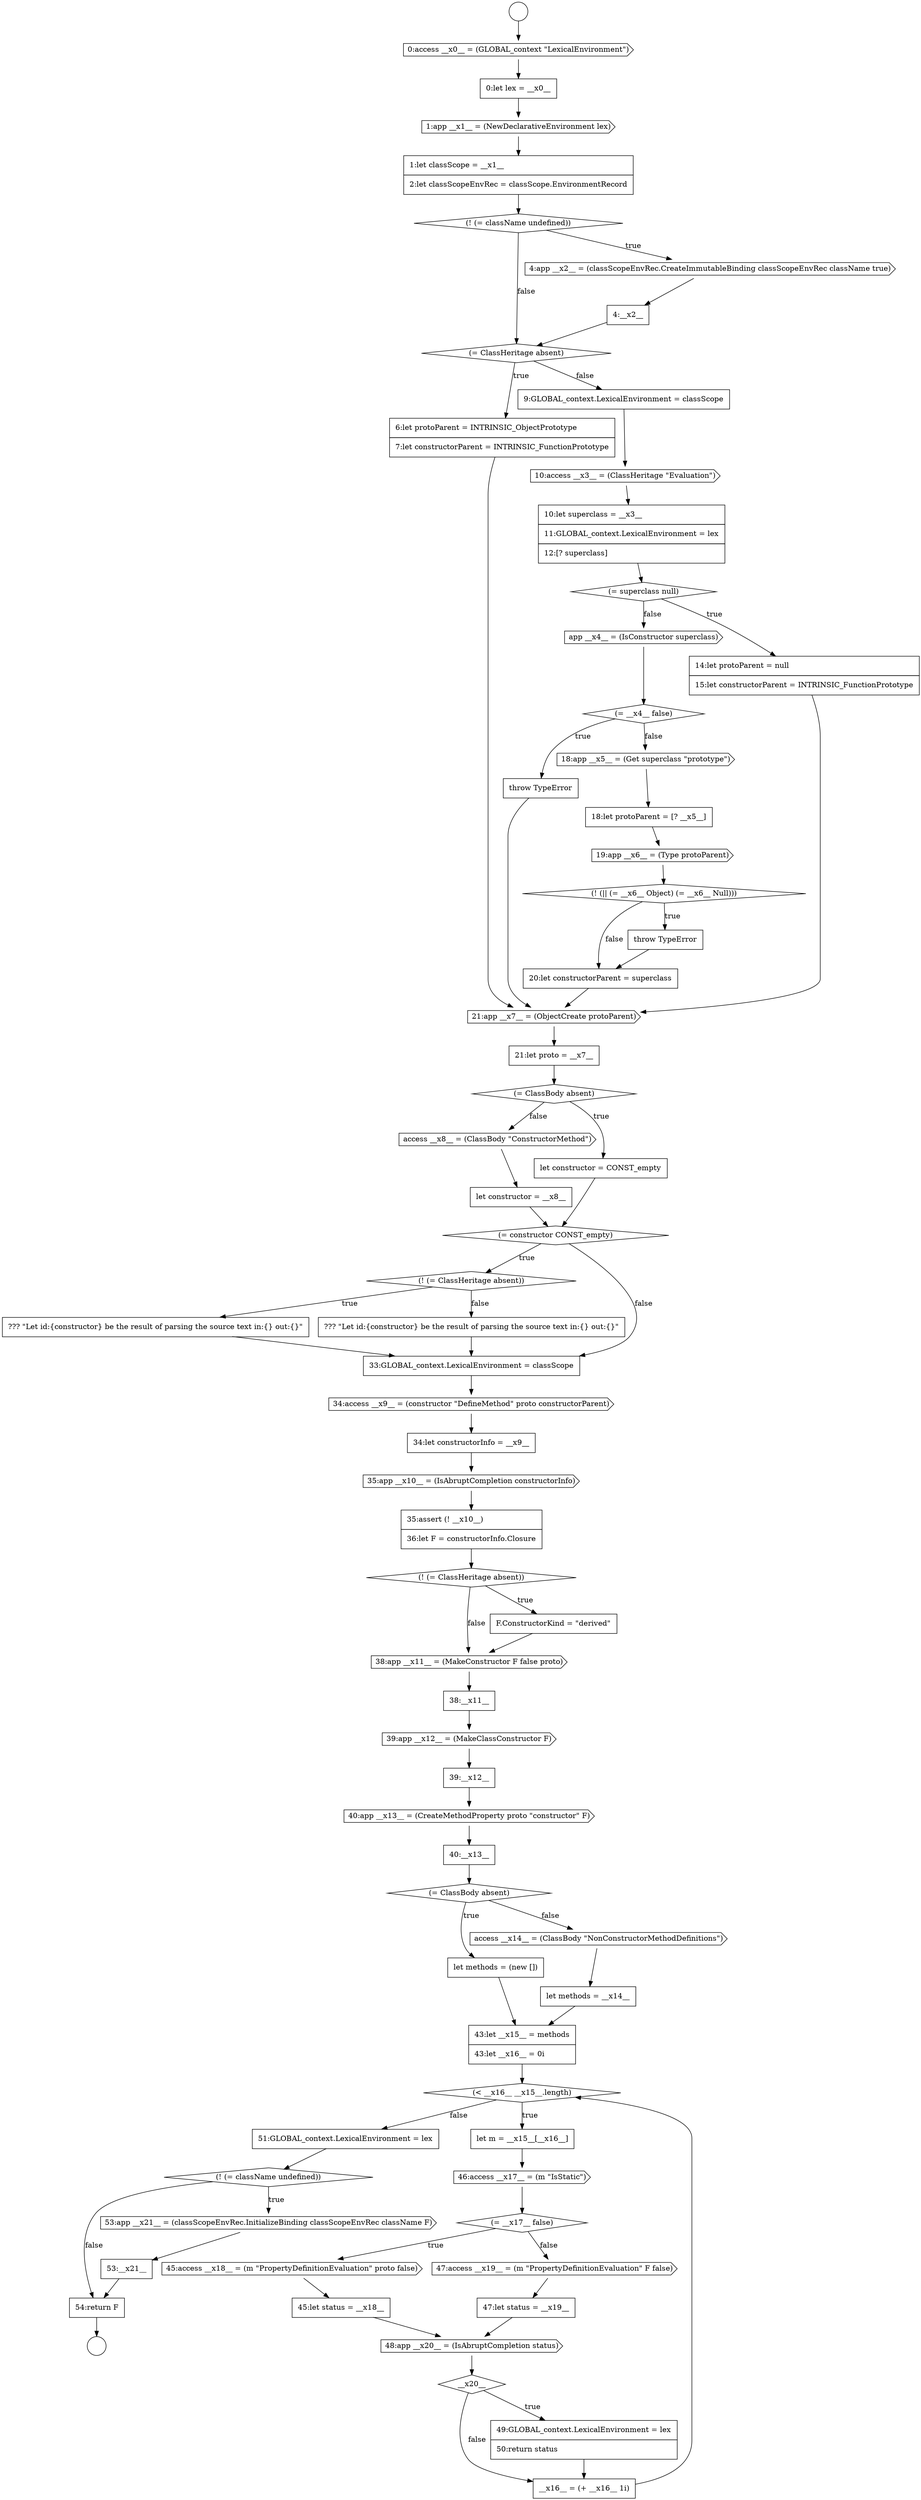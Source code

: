 digraph {
  node5 [shape=none, margin=0, label=<<font color="black">
    <table border="0" cellborder="1" cellspacing="0" cellpadding="10">
      <tr><td align="left">1:let classScope = __x1__</td></tr>
      <tr><td align="left">2:let classScopeEnvRec = classScope.EnvironmentRecord</td></tr>
    </table>
  </font>> color="black" fillcolor="white" style=filled]
  node65 [shape=none, margin=0, label=<<font color="black">
    <table border="0" cellborder="1" cellspacing="0" cellpadding="10">
      <tr><td align="left">51:GLOBAL_context.LexicalEnvironment = lex</td></tr>
    </table>
  </font>> color="black" fillcolor="white" style=filled]
  node2 [shape=cds, label=<<font color="black">0:access __x0__ = (GLOBAL_context &quot;LexicalEnvironment&quot;)</font>> color="black" fillcolor="white" style=filled]
  node66 [shape=diamond, label=<<font color="black">(! (= className undefined))</font>> color="black" fillcolor="white" style=filled]
  node4 [shape=cds, label=<<font color="black">1:app __x1__ = (NewDeclarativeEnvironment lex)</font>> color="black" fillcolor="white" style=filled]
  node69 [shape=none, margin=0, label=<<font color="black">
    <table border="0" cellborder="1" cellspacing="0" cellpadding="10">
      <tr><td align="left">54:return F</td></tr>
    </table>
  </font>> color="black" fillcolor="white" style=filled]
  node0 [shape=circle label=" " color="black" fillcolor="white" style=filled]
  node10 [shape=none, margin=0, label=<<font color="black">
    <table border="0" cellborder="1" cellspacing="0" cellpadding="10">
      <tr><td align="left">6:let protoParent = INTRINSIC_ObjectPrototype</td></tr>
      <tr><td align="left">7:let constructorParent = INTRINSIC_FunctionPrototype</td></tr>
    </table>
  </font>> color="black" fillcolor="white" style=filled]
  node56 [shape=diamond, label=<<font color="black">(= __x17__ false)</font>> color="black" fillcolor="white" style=filled]
  node42 [shape=cds, label=<<font color="black">38:app __x11__ = (MakeConstructor F false proto)</font>> color="black" fillcolor="white" style=filled]
  node24 [shape=none, margin=0, label=<<font color="black">
    <table border="0" cellborder="1" cellspacing="0" cellpadding="10">
      <tr><td align="left">20:let constructorParent = superclass</td></tr>
    </table>
  </font>> color="black" fillcolor="white" style=filled]
  node37 [shape=none, margin=0, label=<<font color="black">
    <table border="0" cellborder="1" cellspacing="0" cellpadding="10">
      <tr><td align="left">34:let constructorInfo = __x9__</td></tr>
    </table>
  </font>> color="black" fillcolor="white" style=filled]
  node25 [shape=cds, label=<<font color="black">21:app __x7__ = (ObjectCreate protoParent)</font>> color="black" fillcolor="white" style=filled]
  node52 [shape=none, margin=0, label=<<font color="black">
    <table border="0" cellborder="1" cellspacing="0" cellpadding="10">
      <tr><td align="left">43:let __x15__ = methods</td></tr>
      <tr><td align="left">43:let __x16__ = 0i</td></tr>
    </table>
  </font>> color="black" fillcolor="white" style=filled]
  node14 [shape=diamond, label=<<font color="black">(= superclass null)</font>> color="black" fillcolor="white" style=filled]
  node20 [shape=none, margin=0, label=<<font color="black">
    <table border="0" cellborder="1" cellspacing="0" cellpadding="10">
      <tr><td align="left">18:let protoParent = [? __x5__]</td></tr>
    </table>
  </font>> color="black" fillcolor="white" style=filled]
  node46 [shape=cds, label=<<font color="black">40:app __x13__ = (CreateMethodProperty proto &quot;constructor&quot; F)</font>> color="black" fillcolor="white" style=filled]
  node57 [shape=cds, label=<<font color="black">45:access __x18__ = (m &quot;PropertyDefinitionEvaluation&quot; proto false)</font>> color="black" fillcolor="white" style=filled]
  node29 [shape=cds, label=<<font color="black">access __x8__ = (ClassBody &quot;ConstructorMethod&quot;)</font>> color="black" fillcolor="white" style=filled]
  node61 [shape=cds, label=<<font color="black">48:app __x20__ = (IsAbruptCompletion status)</font>> color="black" fillcolor="white" style=filled]
  node1 [shape=circle label=" " color="black" fillcolor="white" style=filled]
  node6 [shape=diamond, label=<<font color="black">(! (= className undefined))</font>> color="black" fillcolor="white" style=filled]
  node60 [shape=none, margin=0, label=<<font color="black">
    <table border="0" cellborder="1" cellspacing="0" cellpadding="10">
      <tr><td align="left">47:let status = __x19__</td></tr>
    </table>
  </font>> color="black" fillcolor="white" style=filled]
  node21 [shape=cds, label=<<font color="black">19:app __x6__ = (Type protoParent)</font>> color="black" fillcolor="white" style=filled]
  node33 [shape=none, margin=0, label=<<font color="black">
    <table border="0" cellborder="1" cellspacing="0" cellpadding="10">
      <tr><td align="left">??? &quot;Let id:{constructor} be the result of parsing the source text in:{} out:{}&quot;</td></tr>
    </table>
  </font>> color="black" fillcolor="white" style=filled]
  node28 [shape=none, margin=0, label=<<font color="black">
    <table border="0" cellborder="1" cellspacing="0" cellpadding="10">
      <tr><td align="left">let constructor = CONST_empty</td></tr>
    </table>
  </font>> color="black" fillcolor="white" style=filled]
  node38 [shape=cds, label=<<font color="black">35:app __x10__ = (IsAbruptCompletion constructorInfo)</font>> color="black" fillcolor="white" style=filled]
  node9 [shape=diamond, label=<<font color="black">(= ClassHeritage absent)</font>> color="black" fillcolor="white" style=filled]
  node53 [shape=diamond, label=<<font color="black">(&lt; __x16__ __x15__.length)</font>> color="black" fillcolor="white" style=filled]
  node13 [shape=none, margin=0, label=<<font color="black">
    <table border="0" cellborder="1" cellspacing="0" cellpadding="10">
      <tr><td align="left">10:let superclass = __x3__</td></tr>
      <tr><td align="left">11:GLOBAL_context.LexicalEnvironment = lex</td></tr>
      <tr><td align="left">12:[? superclass]</td></tr>
    </table>
  </font>> color="black" fillcolor="white" style=filled]
  node41 [shape=none, margin=0, label=<<font color="black">
    <table border="0" cellborder="1" cellspacing="0" cellpadding="10">
      <tr><td align="left">F.ConstructorKind = &quot;derived&quot;</td></tr>
    </table>
  </font>> color="black" fillcolor="white" style=filled]
  node45 [shape=none, margin=0, label=<<font color="black">
    <table border="0" cellborder="1" cellspacing="0" cellpadding="10">
      <tr><td align="left">39:__x12__</td></tr>
    </table>
  </font>> color="black" fillcolor="white" style=filled]
  node64 [shape=none, margin=0, label=<<font color="black">
    <table border="0" cellborder="1" cellspacing="0" cellpadding="10">
      <tr><td align="left">__x16__ = (+ __x16__ 1i)</td></tr>
    </table>
  </font>> color="black" fillcolor="white" style=filled]
  node17 [shape=diamond, label=<<font color="black">(= __x4__ false)</font>> color="black" fillcolor="white" style=filled]
  node32 [shape=diamond, label=<<font color="black">(! (= ClassHeritage absent))</font>> color="black" fillcolor="white" style=filled]
  node34 [shape=none, margin=0, label=<<font color="black">
    <table border="0" cellborder="1" cellspacing="0" cellpadding="10">
      <tr><td align="left">??? &quot;Let id:{constructor} be the result of parsing the source text in:{} out:{}&quot;</td></tr>
    </table>
  </font>> color="black" fillcolor="white" style=filled]
  node22 [shape=diamond, label=<<font color="black">(! (|| (= __x6__ Object) (= __x6__ Null)))</font>> color="black" fillcolor="white" style=filled]
  node44 [shape=cds, label=<<font color="black">39:app __x12__ = (MakeClassConstructor F)</font>> color="black" fillcolor="white" style=filled]
  node59 [shape=cds, label=<<font color="black">47:access __x19__ = (m &quot;PropertyDefinitionEvaluation&quot; F false)</font>> color="black" fillcolor="white" style=filled]
  node27 [shape=diamond, label=<<font color="black">(= ClassBody absent)</font>> color="black" fillcolor="white" style=filled]
  node12 [shape=cds, label=<<font color="black">10:access __x3__ = (ClassHeritage &quot;Evaluation&quot;)</font>> color="black" fillcolor="white" style=filled]
  node54 [shape=none, margin=0, label=<<font color="black">
    <table border="0" cellborder="1" cellspacing="0" cellpadding="10">
      <tr><td align="left">let m = __x15__[__x16__]</td></tr>
    </table>
  </font>> color="black" fillcolor="white" style=filled]
  node49 [shape=none, margin=0, label=<<font color="black">
    <table border="0" cellborder="1" cellspacing="0" cellpadding="10">
      <tr><td align="left">let methods = (new [])</td></tr>
    </table>
  </font>> color="black" fillcolor="white" style=filled]
  node7 [shape=cds, label=<<font color="black">4:app __x2__ = (classScopeEnvRec.CreateImmutableBinding classScopeEnvRec className true)</font>> color="black" fillcolor="white" style=filled]
  node39 [shape=none, margin=0, label=<<font color="black">
    <table border="0" cellborder="1" cellspacing="0" cellpadding="10">
      <tr><td align="left">35:assert (! __x10__)</td></tr>
      <tr><td align="left">36:let F = constructorInfo.Closure</td></tr>
    </table>
  </font>> color="black" fillcolor="white" style=filled]
  node3 [shape=none, margin=0, label=<<font color="black">
    <table border="0" cellborder="1" cellspacing="0" cellpadding="10">
      <tr><td align="left">0:let lex = __x0__</td></tr>
    </table>
  </font>> color="black" fillcolor="white" style=filled]
  node35 [shape=none, margin=0, label=<<font color="black">
    <table border="0" cellborder="1" cellspacing="0" cellpadding="10">
      <tr><td align="left">33:GLOBAL_context.LexicalEnvironment = classScope</td></tr>
    </table>
  </font>> color="black" fillcolor="white" style=filled]
  node48 [shape=diamond, label=<<font color="black">(= ClassBody absent)</font>> color="black" fillcolor="white" style=filled]
  node63 [shape=none, margin=0, label=<<font color="black">
    <table border="0" cellborder="1" cellspacing="0" cellpadding="10">
      <tr><td align="left">49:GLOBAL_context.LexicalEnvironment = lex</td></tr>
      <tr><td align="left">50:return status</td></tr>
    </table>
  </font>> color="black" fillcolor="white" style=filled]
  node18 [shape=none, margin=0, label=<<font color="black">
    <table border="0" cellborder="1" cellspacing="0" cellpadding="10">
      <tr><td align="left">throw TypeError</td></tr>
    </table>
  </font>> color="black" fillcolor="white" style=filled]
  node50 [shape=cds, label=<<font color="black">access __x14__ = (ClassBody &quot;NonConstructorMethodDefinitions&quot;)</font>> color="black" fillcolor="white" style=filled]
  node67 [shape=cds, label=<<font color="black">53:app __x21__ = (classScopeEnvRec.InitializeBinding classScopeEnvRec className F)</font>> color="black" fillcolor="white" style=filled]
  node16 [shape=cds, label=<<font color="black">app __x4__ = (IsConstructor superclass)</font>> color="black" fillcolor="white" style=filled]
  node31 [shape=diamond, label=<<font color="black">(= constructor CONST_empty)</font>> color="black" fillcolor="white" style=filled]
  node11 [shape=none, margin=0, label=<<font color="black">
    <table border="0" cellborder="1" cellspacing="0" cellpadding="10">
      <tr><td align="left">9:GLOBAL_context.LexicalEnvironment = classScope</td></tr>
    </table>
  </font>> color="black" fillcolor="white" style=filled]
  node43 [shape=none, margin=0, label=<<font color="black">
    <table border="0" cellborder="1" cellspacing="0" cellpadding="10">
      <tr><td align="left">38:__x11__</td></tr>
    </table>
  </font>> color="black" fillcolor="white" style=filled]
  node40 [shape=diamond, label=<<font color="black">(! (= ClassHeritage absent))</font>> color="black" fillcolor="white" style=filled]
  node26 [shape=none, margin=0, label=<<font color="black">
    <table border="0" cellborder="1" cellspacing="0" cellpadding="10">
      <tr><td align="left">21:let proto = __x7__</td></tr>
    </table>
  </font>> color="black" fillcolor="white" style=filled]
  node55 [shape=cds, label=<<font color="black">46:access __x17__ = (m &quot;IsStatic&quot;)</font>> color="black" fillcolor="white" style=filled]
  node23 [shape=none, margin=0, label=<<font color="black">
    <table border="0" cellborder="1" cellspacing="0" cellpadding="10">
      <tr><td align="left">throw TypeError</td></tr>
    </table>
  </font>> color="black" fillcolor="white" style=filled]
  node8 [shape=none, margin=0, label=<<font color="black">
    <table border="0" cellborder="1" cellspacing="0" cellpadding="10">
      <tr><td align="left">4:__x2__</td></tr>
    </table>
  </font>> color="black" fillcolor="white" style=filled]
  node58 [shape=none, margin=0, label=<<font color="black">
    <table border="0" cellborder="1" cellspacing="0" cellpadding="10">
      <tr><td align="left">45:let status = __x18__</td></tr>
    </table>
  </font>> color="black" fillcolor="white" style=filled]
  node36 [shape=cds, label=<<font color="black">34:access __x9__ = (constructor &quot;DefineMethod&quot; proto constructorParent)</font>> color="black" fillcolor="white" style=filled]
  node30 [shape=none, margin=0, label=<<font color="black">
    <table border="0" cellborder="1" cellspacing="0" cellpadding="10">
      <tr><td align="left">let constructor = __x8__</td></tr>
    </table>
  </font>> color="black" fillcolor="white" style=filled]
  node51 [shape=none, margin=0, label=<<font color="black">
    <table border="0" cellborder="1" cellspacing="0" cellpadding="10">
      <tr><td align="left">let methods = __x14__</td></tr>
    </table>
  </font>> color="black" fillcolor="white" style=filled]
  node19 [shape=cds, label=<<font color="black">18:app __x5__ = (Get superclass &quot;prototype&quot;)</font>> color="black" fillcolor="white" style=filled]
  node47 [shape=none, margin=0, label=<<font color="black">
    <table border="0" cellborder="1" cellspacing="0" cellpadding="10">
      <tr><td align="left">40:__x13__</td></tr>
    </table>
  </font>> color="black" fillcolor="white" style=filled]
  node15 [shape=none, margin=0, label=<<font color="black">
    <table border="0" cellborder="1" cellspacing="0" cellpadding="10">
      <tr><td align="left">14:let protoParent = null</td></tr>
      <tr><td align="left">15:let constructorParent = INTRINSIC_FunctionPrototype</td></tr>
    </table>
  </font>> color="black" fillcolor="white" style=filled]
  node68 [shape=none, margin=0, label=<<font color="black">
    <table border="0" cellborder="1" cellspacing="0" cellpadding="10">
      <tr><td align="left">53:__x21__</td></tr>
    </table>
  </font>> color="black" fillcolor="white" style=filled]
  node62 [shape=diamond, label=<<font color="black">__x20__</font>> color="black" fillcolor="white" style=filled]
  node40 -> node41 [label=<<font color="black">true</font>> color="black"]
  node40 -> node42 [label=<<font color="black">false</font>> color="black"]
  node64 -> node53 [ color="black"]
  node43 -> node44 [ color="black"]
  node69 -> node1 [ color="black"]
  node65 -> node66 [ color="black"]
  node38 -> node39 [ color="black"]
  node5 -> node6 [ color="black"]
  node3 -> node4 [ color="black"]
  node58 -> node61 [ color="black"]
  node63 -> node64 [ color="black"]
  node61 -> node62 [ color="black"]
  node29 -> node30 [ color="black"]
  node39 -> node40 [ color="black"]
  node67 -> node68 [ color="black"]
  node7 -> node8 [ color="black"]
  node54 -> node55 [ color="black"]
  node42 -> node43 [ color="black"]
  node34 -> node35 [ color="black"]
  node2 -> node3 [ color="black"]
  node55 -> node56 [ color="black"]
  node22 -> node23 [label=<<font color="black">true</font>> color="black"]
  node22 -> node24 [label=<<font color="black">false</font>> color="black"]
  node11 -> node12 [ color="black"]
  node9 -> node10 [label=<<font color="black">true</font>> color="black"]
  node9 -> node11 [label=<<font color="black">false</font>> color="black"]
  node33 -> node35 [ color="black"]
  node49 -> node52 [ color="black"]
  node19 -> node20 [ color="black"]
  node13 -> node14 [ color="black"]
  node35 -> node36 [ color="black"]
  node57 -> node58 [ color="black"]
  node62 -> node63 [label=<<font color="black">true</font>> color="black"]
  node62 -> node64 [label=<<font color="black">false</font>> color="black"]
  node6 -> node7 [label=<<font color="black">true</font>> color="black"]
  node6 -> node9 [label=<<font color="black">false</font>> color="black"]
  node12 -> node13 [ color="black"]
  node45 -> node46 [ color="black"]
  node0 -> node2 [ color="black"]
  node36 -> node37 [ color="black"]
  node52 -> node53 [ color="black"]
  node44 -> node45 [ color="black"]
  node37 -> node38 [ color="black"]
  node68 -> node69 [ color="black"]
  node18 -> node25 [ color="black"]
  node23 -> node24 [ color="black"]
  node30 -> node31 [ color="black"]
  node48 -> node49 [label=<<font color="black">true</font>> color="black"]
  node48 -> node50 [label=<<font color="black">false</font>> color="black"]
  node32 -> node33 [label=<<font color="black">true</font>> color="black"]
  node32 -> node34 [label=<<font color="black">false</font>> color="black"]
  node15 -> node25 [ color="black"]
  node26 -> node27 [ color="black"]
  node27 -> node28 [label=<<font color="black">true</font>> color="black"]
  node27 -> node29 [label=<<font color="black">false</font>> color="black"]
  node66 -> node67 [label=<<font color="black">true</font>> color="black"]
  node66 -> node69 [label=<<font color="black">false</font>> color="black"]
  node47 -> node48 [ color="black"]
  node50 -> node51 [ color="black"]
  node4 -> node5 [ color="black"]
  node51 -> node52 [ color="black"]
  node25 -> node26 [ color="black"]
  node53 -> node54 [label=<<font color="black">true</font>> color="black"]
  node53 -> node65 [label=<<font color="black">false</font>> color="black"]
  node8 -> node9 [ color="black"]
  node21 -> node22 [ color="black"]
  node59 -> node60 [ color="black"]
  node20 -> node21 [ color="black"]
  node60 -> node61 [ color="black"]
  node24 -> node25 [ color="black"]
  node16 -> node17 [ color="black"]
  node46 -> node47 [ color="black"]
  node10 -> node25 [ color="black"]
  node56 -> node57 [label=<<font color="black">true</font>> color="black"]
  node56 -> node59 [label=<<font color="black">false</font>> color="black"]
  node31 -> node32 [label=<<font color="black">true</font>> color="black"]
  node31 -> node35 [label=<<font color="black">false</font>> color="black"]
  node28 -> node31 [ color="black"]
  node14 -> node15 [label=<<font color="black">true</font>> color="black"]
  node14 -> node16 [label=<<font color="black">false</font>> color="black"]
  node17 -> node18 [label=<<font color="black">true</font>> color="black"]
  node17 -> node19 [label=<<font color="black">false</font>> color="black"]
  node41 -> node42 [ color="black"]
}
